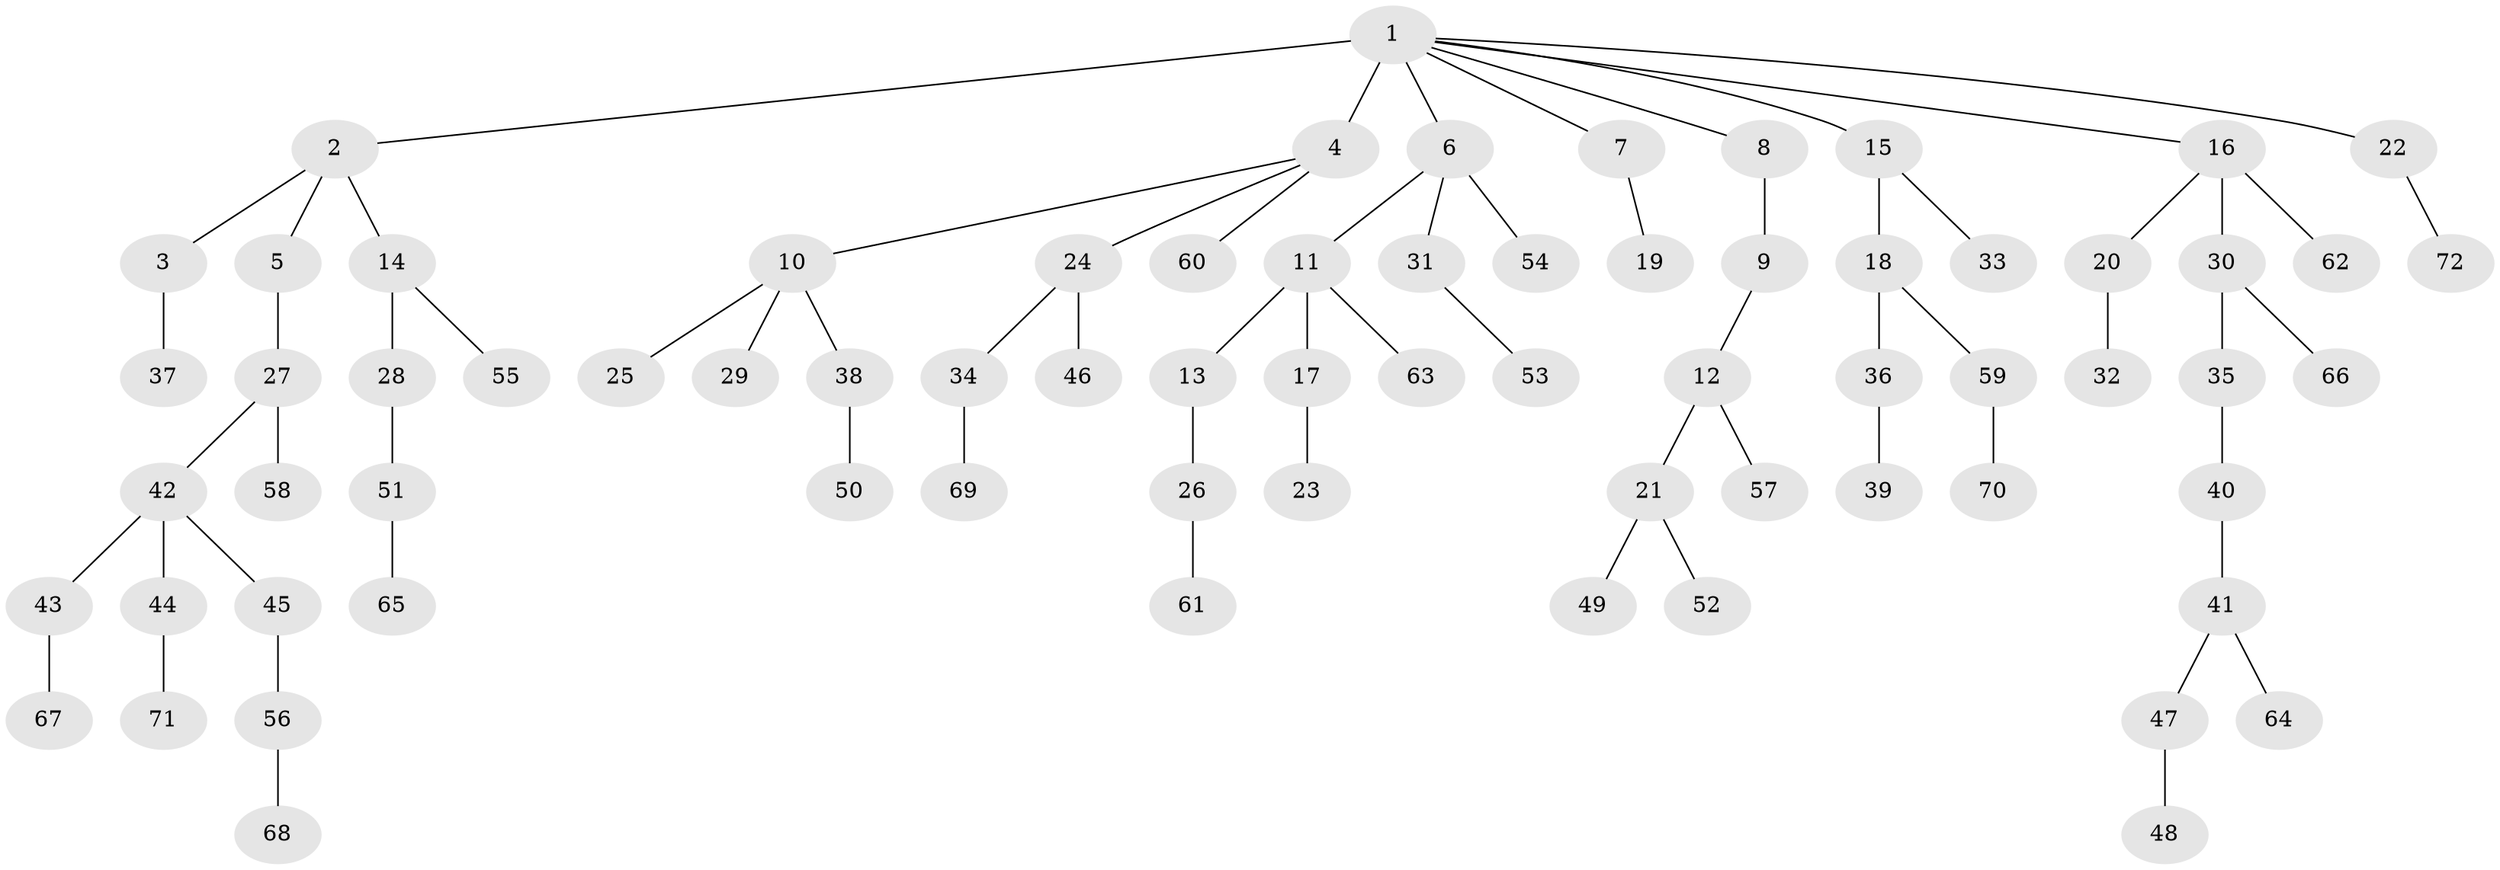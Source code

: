 // original degree distribution, {14: 0.007042253521126761, 5: 0.056338028169014086, 2: 0.21830985915492956, 3: 0.11267605633802817, 4: 0.06338028169014084, 1: 0.5352112676056338, 6: 0.007042253521126761}
// Generated by graph-tools (version 1.1) at 2025/36/03/09/25 02:36:54]
// undirected, 72 vertices, 71 edges
graph export_dot {
graph [start="1"]
  node [color=gray90,style=filled];
  1;
  2;
  3;
  4;
  5;
  6;
  7;
  8;
  9;
  10;
  11;
  12;
  13;
  14;
  15;
  16;
  17;
  18;
  19;
  20;
  21;
  22;
  23;
  24;
  25;
  26;
  27;
  28;
  29;
  30;
  31;
  32;
  33;
  34;
  35;
  36;
  37;
  38;
  39;
  40;
  41;
  42;
  43;
  44;
  45;
  46;
  47;
  48;
  49;
  50;
  51;
  52;
  53;
  54;
  55;
  56;
  57;
  58;
  59;
  60;
  61;
  62;
  63;
  64;
  65;
  66;
  67;
  68;
  69;
  70;
  71;
  72;
  1 -- 2 [weight=1.0];
  1 -- 4 [weight=5.0];
  1 -- 6 [weight=1.0];
  1 -- 7 [weight=1.0];
  1 -- 8 [weight=1.0];
  1 -- 15 [weight=1.0];
  1 -- 16 [weight=1.0];
  1 -- 22 [weight=1.0];
  2 -- 3 [weight=1.0];
  2 -- 5 [weight=1.0];
  2 -- 14 [weight=1.0];
  3 -- 37 [weight=1.0];
  4 -- 10 [weight=1.0];
  4 -- 24 [weight=1.0];
  4 -- 60 [weight=1.0];
  5 -- 27 [weight=1.0];
  6 -- 11 [weight=1.0];
  6 -- 31 [weight=1.0];
  6 -- 54 [weight=1.0];
  7 -- 19 [weight=1.0];
  8 -- 9 [weight=3.0];
  9 -- 12 [weight=1.0];
  10 -- 25 [weight=1.0];
  10 -- 29 [weight=1.0];
  10 -- 38 [weight=1.0];
  11 -- 13 [weight=1.0];
  11 -- 17 [weight=1.0];
  11 -- 63 [weight=1.0];
  12 -- 21 [weight=2.0];
  12 -- 57 [weight=1.0];
  13 -- 26 [weight=2.0];
  14 -- 28 [weight=1.0];
  14 -- 55 [weight=1.0];
  15 -- 18 [weight=1.0];
  15 -- 33 [weight=1.0];
  16 -- 20 [weight=1.0];
  16 -- 30 [weight=1.0];
  16 -- 62 [weight=2.0];
  17 -- 23 [weight=1.0];
  18 -- 36 [weight=1.0];
  18 -- 59 [weight=1.0];
  20 -- 32 [weight=1.0];
  21 -- 49 [weight=1.0];
  21 -- 52 [weight=1.0];
  22 -- 72 [weight=1.0];
  24 -- 34 [weight=1.0];
  24 -- 46 [weight=2.0];
  26 -- 61 [weight=1.0];
  27 -- 42 [weight=1.0];
  27 -- 58 [weight=1.0];
  28 -- 51 [weight=2.0];
  30 -- 35 [weight=2.0];
  30 -- 66 [weight=1.0];
  31 -- 53 [weight=1.0];
  34 -- 69 [weight=1.0];
  35 -- 40 [weight=1.0];
  36 -- 39 [weight=2.0];
  38 -- 50 [weight=2.0];
  40 -- 41 [weight=1.0];
  41 -- 47 [weight=1.0];
  41 -- 64 [weight=1.0];
  42 -- 43 [weight=1.0];
  42 -- 44 [weight=1.0];
  42 -- 45 [weight=1.0];
  43 -- 67 [weight=1.0];
  44 -- 71 [weight=1.0];
  45 -- 56 [weight=1.0];
  47 -- 48 [weight=1.0];
  51 -- 65 [weight=1.0];
  56 -- 68 [weight=1.0];
  59 -- 70 [weight=1.0];
}
